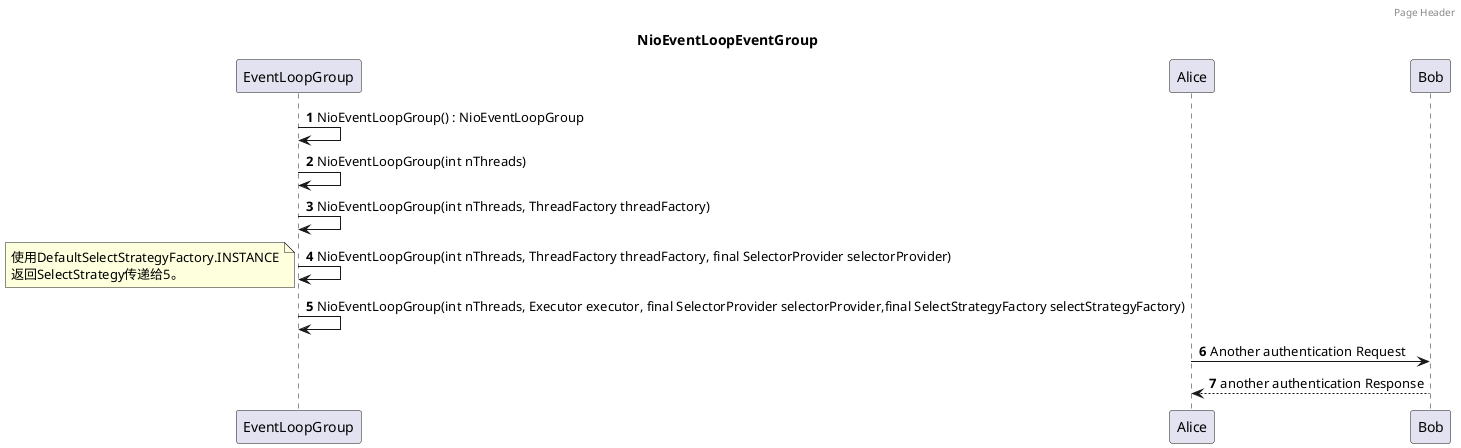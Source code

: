 @startuml
header Page Header
title NioEventLoopEventGroup
autonumber
EventLoopGroup -> EventLoopGroup: NioEventLoopGroup() : NioEventLoopGroup
EventLoopGroup -> EventLoopGroup: NioEventLoopGroup(int nThreads)
EventLoopGroup -> EventLoopGroup: NioEventLoopGroup(int nThreads, ThreadFactory threadFactory)
EventLoopGroup -> EventLoopGroup: NioEventLoopGroup(int nThreads, ThreadFactory threadFactory, final SelectorProvider selectorProvider)
note left : 使用DefaultSelectStrategyFactory.INSTANCE\n返回SelectStrategy传递给5。
EventLoopGroup -> EventLoopGroup: NioEventLoopGroup(int nThreads, Executor executor, final SelectorProvider selectorProvider,final SelectStrategyFactory selectStrategyFactory)
Alice -> Bob: Another authentication Request
Alice <-- Bob: another authentication Response
@enduml